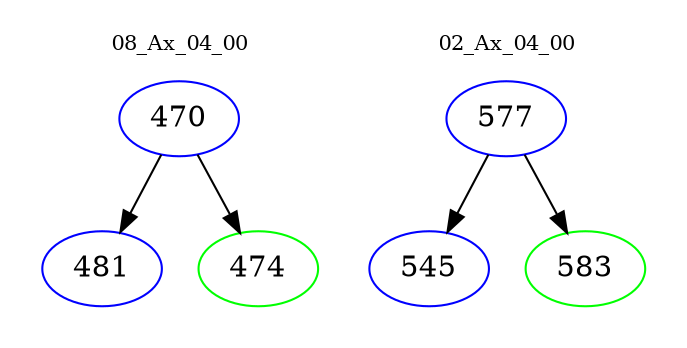 digraph{
subgraph cluster_0 {
color = white
label = "08_Ax_04_00";
fontsize=10;
T0_470 [label="470", color="blue"]
T0_470 -> T0_481 [color="black"]
T0_481 [label="481", color="blue"]
T0_470 -> T0_474 [color="black"]
T0_474 [label="474", color="green"]
}
subgraph cluster_1 {
color = white
label = "02_Ax_04_00";
fontsize=10;
T1_577 [label="577", color="blue"]
T1_577 -> T1_545 [color="black"]
T1_545 [label="545", color="blue"]
T1_577 -> T1_583 [color="black"]
T1_583 [label="583", color="green"]
}
}
